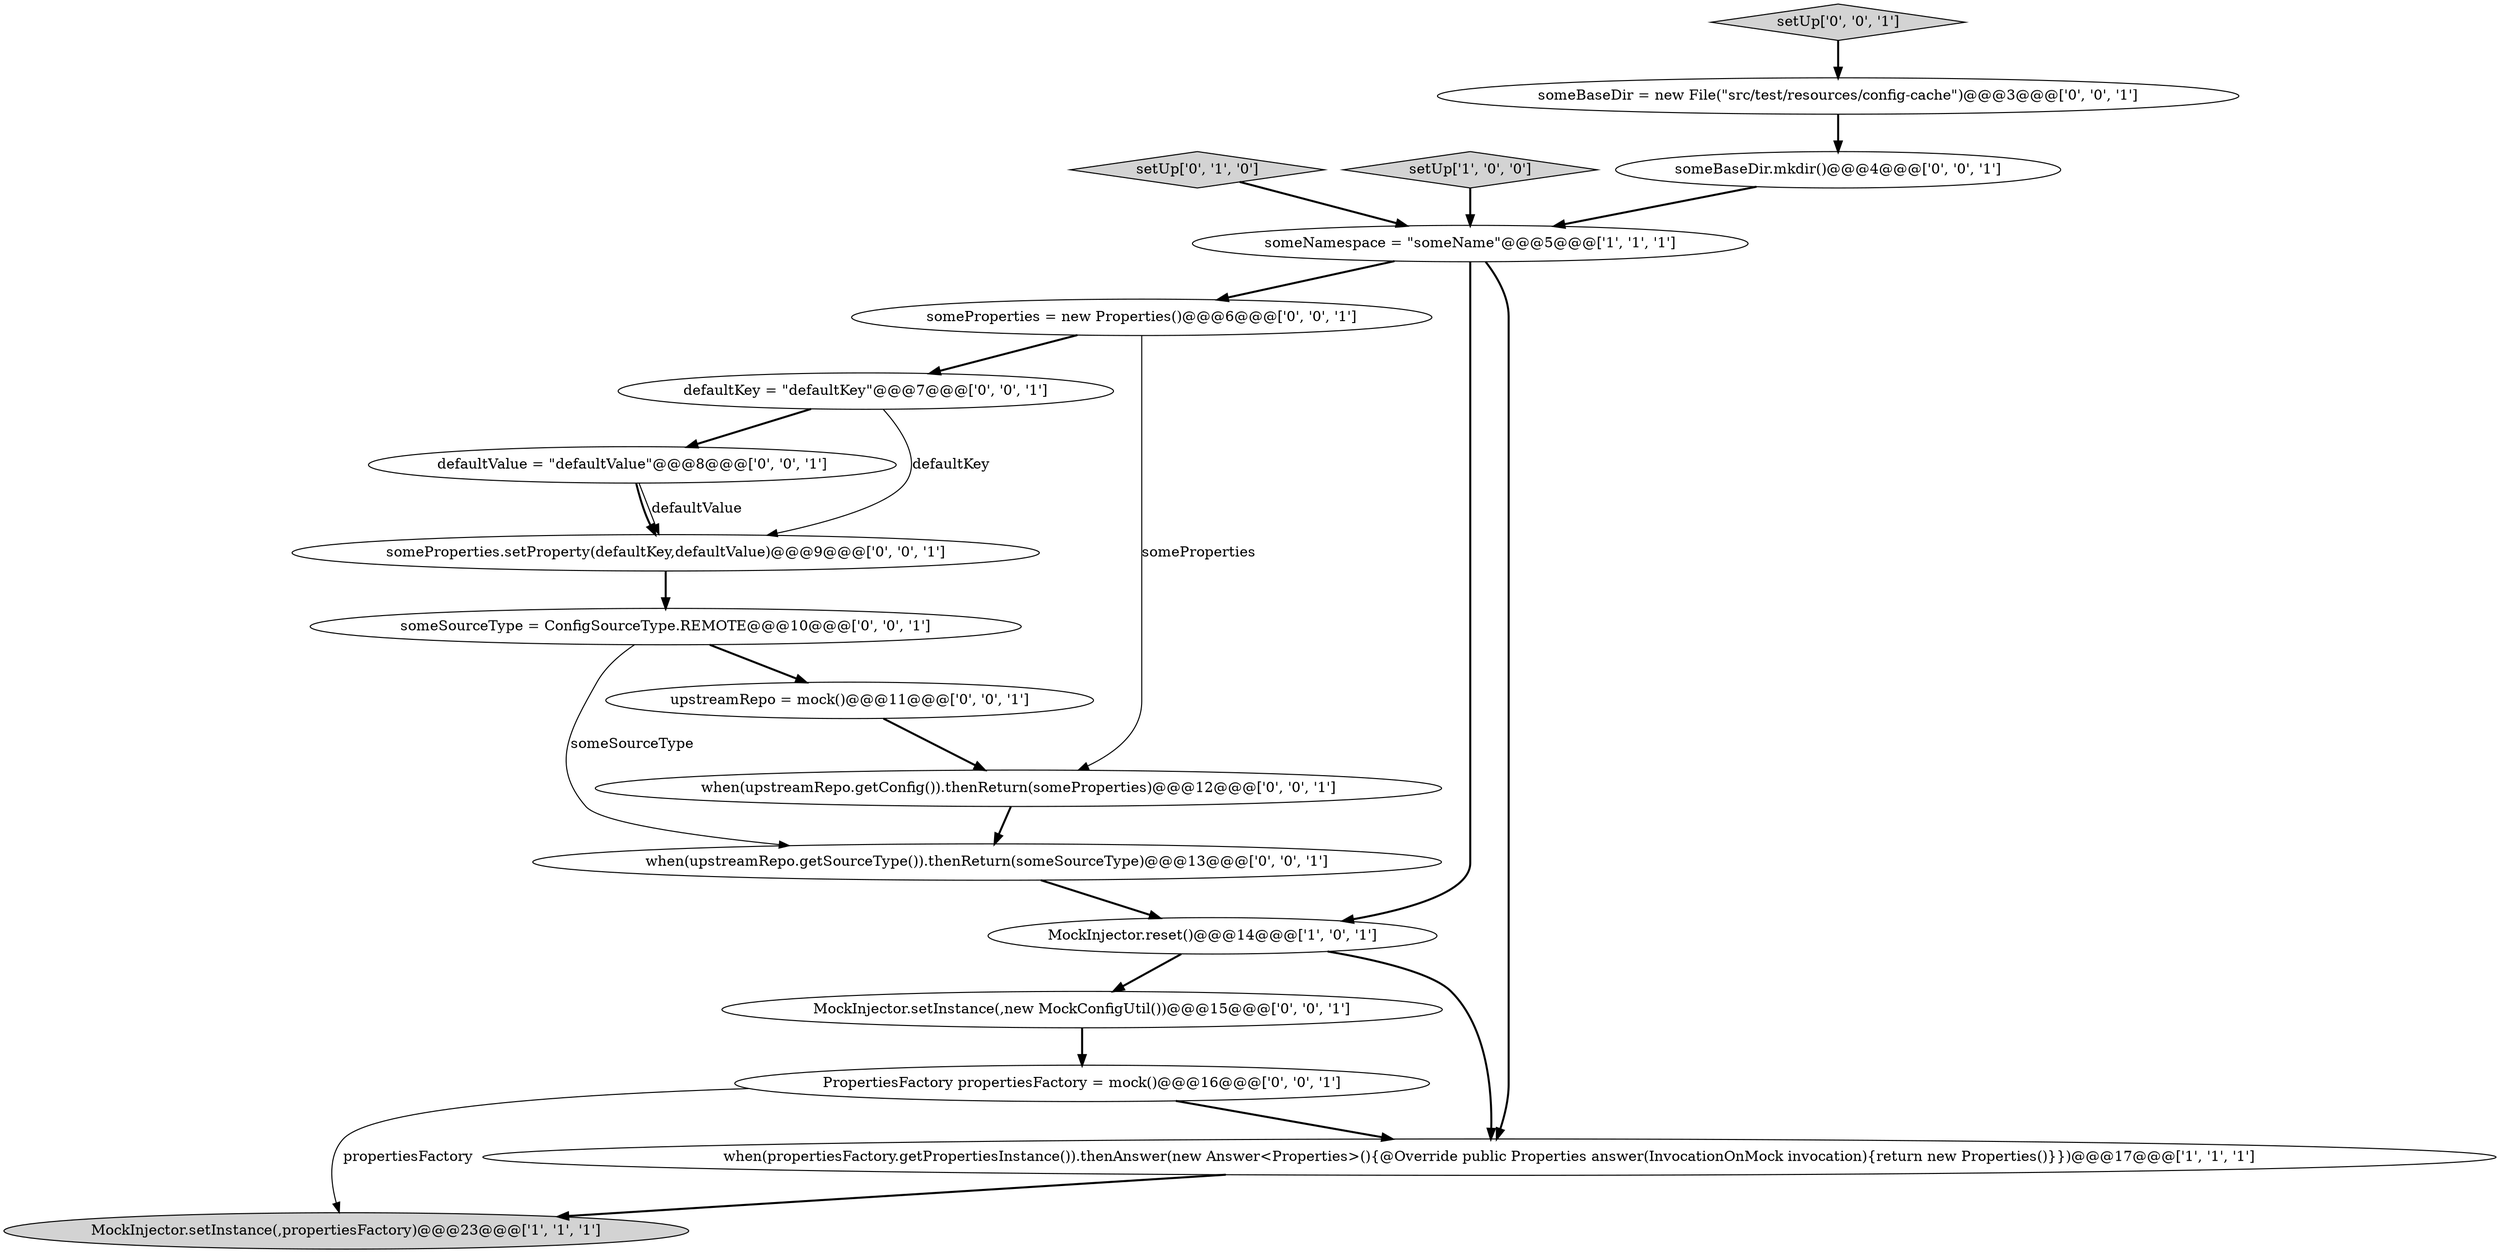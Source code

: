 digraph {
9 [style = filled, label = "PropertiesFactory propertiesFactory = mock()@@@16@@@['0', '0', '1']", fillcolor = white, shape = ellipse image = "AAA0AAABBB3BBB"];
5 [style = filled, label = "setUp['0', '1', '0']", fillcolor = lightgray, shape = diamond image = "AAA0AAABBB2BBB"];
8 [style = filled, label = "defaultValue = \"defaultValue\"@@@8@@@['0', '0', '1']", fillcolor = white, shape = ellipse image = "AAA0AAABBB3BBB"];
3 [style = filled, label = "when(propertiesFactory.getPropertiesInstance()).thenAnswer(new Answer<Properties>(){@Override public Properties answer(InvocationOnMock invocation){return new Properties()}})@@@17@@@['1', '1', '1']", fillcolor = white, shape = ellipse image = "AAA0AAABBB1BBB"];
7 [style = filled, label = "when(upstreamRepo.getConfig()).thenReturn(someProperties)@@@12@@@['0', '0', '1']", fillcolor = white, shape = ellipse image = "AAA0AAABBB3BBB"];
14 [style = filled, label = "someProperties.setProperty(defaultKey,defaultValue)@@@9@@@['0', '0', '1']", fillcolor = white, shape = ellipse image = "AAA0AAABBB3BBB"];
0 [style = filled, label = "setUp['1', '0', '0']", fillcolor = lightgray, shape = diamond image = "AAA0AAABBB1BBB"];
10 [style = filled, label = "when(upstreamRepo.getSourceType()).thenReturn(someSourceType)@@@13@@@['0', '0', '1']", fillcolor = white, shape = ellipse image = "AAA0AAABBB3BBB"];
13 [style = filled, label = "someBaseDir.mkdir()@@@4@@@['0', '0', '1']", fillcolor = white, shape = ellipse image = "AAA0AAABBB3BBB"];
17 [style = filled, label = "someProperties = new Properties()@@@6@@@['0', '0', '1']", fillcolor = white, shape = ellipse image = "AAA0AAABBB3BBB"];
4 [style = filled, label = "MockInjector.reset()@@@14@@@['1', '0', '1']", fillcolor = white, shape = ellipse image = "AAA0AAABBB1BBB"];
18 [style = filled, label = "MockInjector.setInstance(,new MockConfigUtil())@@@15@@@['0', '0', '1']", fillcolor = white, shape = ellipse image = "AAA0AAABBB3BBB"];
1 [style = filled, label = "someNamespace = \"someName\"@@@5@@@['1', '1', '1']", fillcolor = white, shape = ellipse image = "AAA0AAABBB1BBB"];
12 [style = filled, label = "someSourceType = ConfigSourceType.REMOTE@@@10@@@['0', '0', '1']", fillcolor = white, shape = ellipse image = "AAA0AAABBB3BBB"];
11 [style = filled, label = "someBaseDir = new File(\"src/test/resources/config-cache\")@@@3@@@['0', '0', '1']", fillcolor = white, shape = ellipse image = "AAA0AAABBB3BBB"];
16 [style = filled, label = "defaultKey = \"defaultKey\"@@@7@@@['0', '0', '1']", fillcolor = white, shape = ellipse image = "AAA0AAABBB3BBB"];
6 [style = filled, label = "upstreamRepo = mock()@@@11@@@['0', '0', '1']", fillcolor = white, shape = ellipse image = "AAA0AAABBB3BBB"];
15 [style = filled, label = "setUp['0', '0', '1']", fillcolor = lightgray, shape = diamond image = "AAA0AAABBB3BBB"];
2 [style = filled, label = "MockInjector.setInstance(,propertiesFactory)@@@23@@@['1', '1', '1']", fillcolor = lightgray, shape = ellipse image = "AAA0AAABBB1BBB"];
4->3 [style = bold, label=""];
1->4 [style = bold, label=""];
16->8 [style = bold, label=""];
7->10 [style = bold, label=""];
1->3 [style = bold, label=""];
8->14 [style = bold, label=""];
16->14 [style = solid, label="defaultKey"];
4->18 [style = bold, label=""];
12->10 [style = solid, label="someSourceType"];
12->6 [style = bold, label=""];
13->1 [style = bold, label=""];
1->17 [style = bold, label=""];
17->7 [style = solid, label="someProperties"];
5->1 [style = bold, label=""];
15->11 [style = bold, label=""];
3->2 [style = bold, label=""];
0->1 [style = bold, label=""];
8->14 [style = solid, label="defaultValue"];
14->12 [style = bold, label=""];
11->13 [style = bold, label=""];
18->9 [style = bold, label=""];
10->4 [style = bold, label=""];
9->3 [style = bold, label=""];
9->2 [style = solid, label="propertiesFactory"];
6->7 [style = bold, label=""];
17->16 [style = bold, label=""];
}
